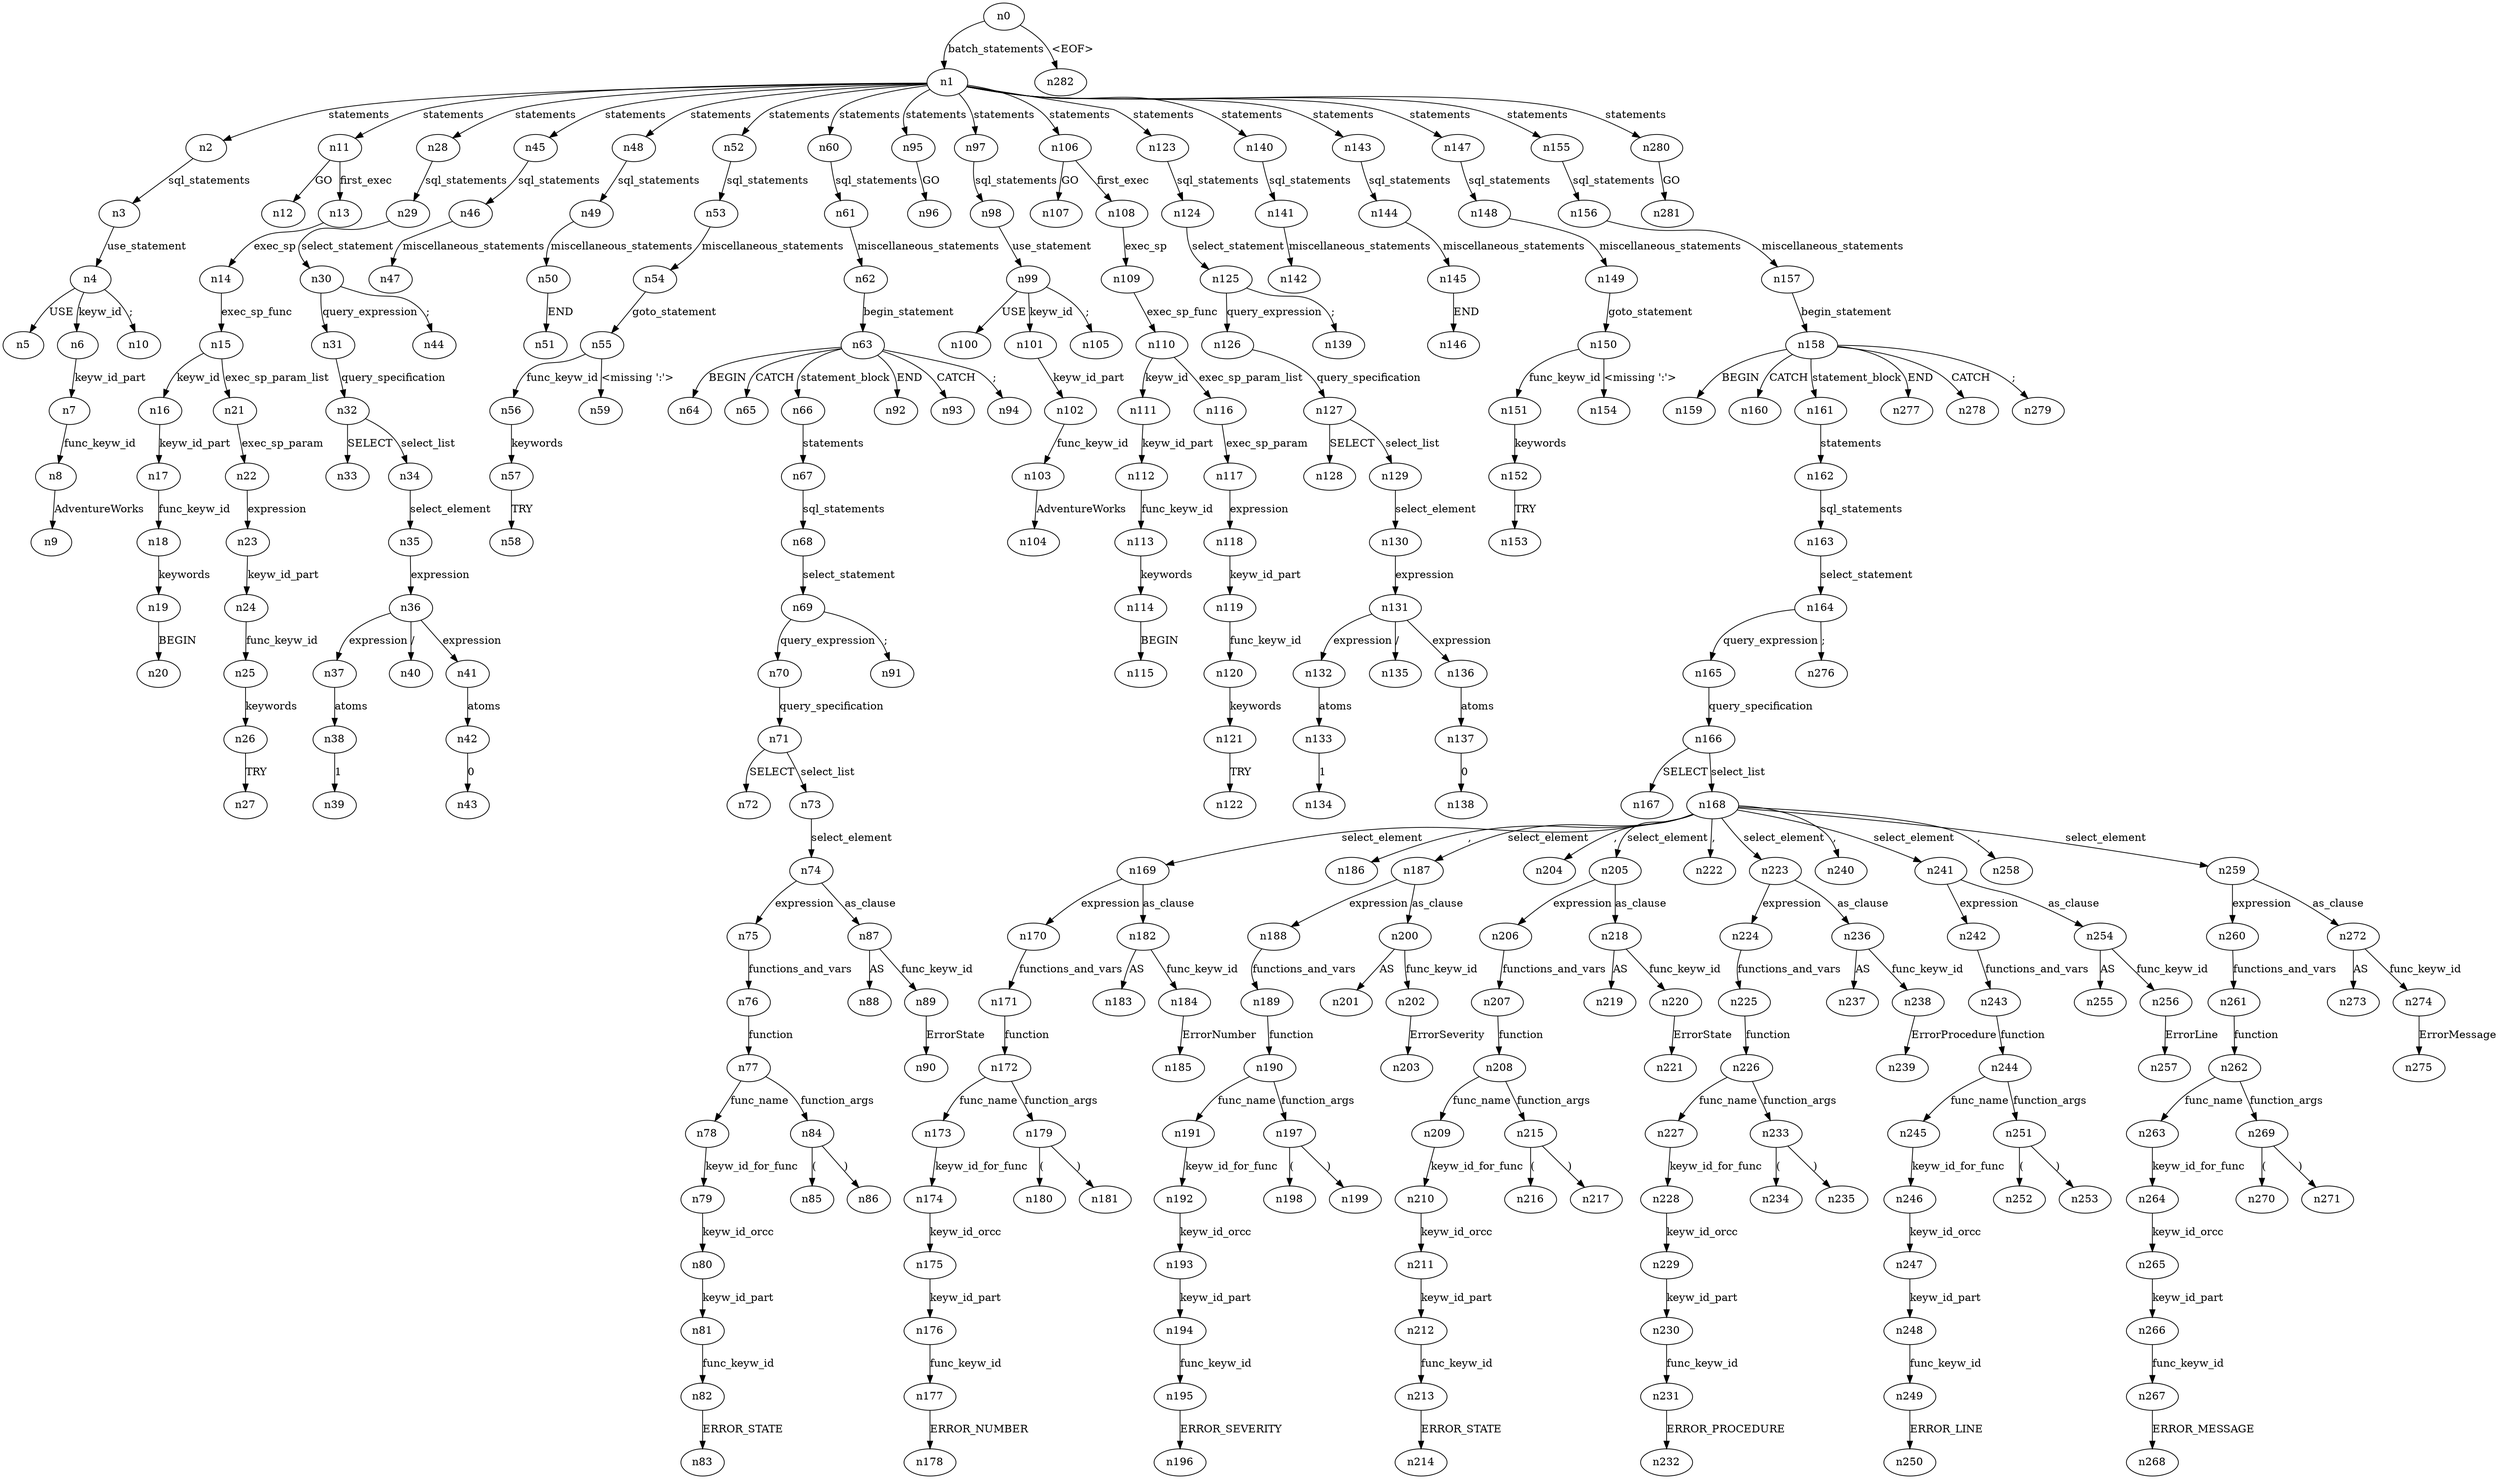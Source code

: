 digraph ParseTree {
  n0 -> n1 [label="batch_statements"];
  n1 -> n2 [label="statements"];
  n2 -> n3 [label="sql_statements"];
  n3 -> n4 [label="use_statement"];
  n4 -> n5 [label="USE"];
  n4 -> n6 [label="keyw_id"];
  n6 -> n7 [label="keyw_id_part"];
  n7 -> n8 [label="func_keyw_id"];
  n8 -> n9 [label="AdventureWorks"];
  n4 -> n10 [label=";"];
  n1 -> n11 [label="statements"];
  n11 -> n12 [label="GO"];
  n11 -> n13 [label="first_exec"];
  n13 -> n14 [label="exec_sp"];
  n14 -> n15 [label="exec_sp_func"];
  n15 -> n16 [label="keyw_id"];
  n16 -> n17 [label="keyw_id_part"];
  n17 -> n18 [label="func_keyw_id"];
  n18 -> n19 [label="keywords"];
  n19 -> n20 [label="BEGIN"];
  n15 -> n21 [label="exec_sp_param_list"];
  n21 -> n22 [label="exec_sp_param"];
  n22 -> n23 [label="expression"];
  n23 -> n24 [label="keyw_id_part"];
  n24 -> n25 [label="func_keyw_id"];
  n25 -> n26 [label="keywords"];
  n26 -> n27 [label="TRY"];
  n1 -> n28 [label="statements"];
  n28 -> n29 [label="sql_statements"];
  n29 -> n30 [label="select_statement"];
  n30 -> n31 [label="query_expression"];
  n31 -> n32 [label="query_specification"];
  n32 -> n33 [label="SELECT"];
  n32 -> n34 [label="select_list"];
  n34 -> n35 [label="select_element"];
  n35 -> n36 [label="expression"];
  n36 -> n37 [label="expression"];
  n37 -> n38 [label="atoms"];
  n38 -> n39 [label="1"];
  n36 -> n40 [label="/"];
  n36 -> n41 [label="expression"];
  n41 -> n42 [label="atoms"];
  n42 -> n43 [label="0"];
  n30 -> n44 [label=";"];
  n1 -> n45 [label="statements"];
  n45 -> n46 [label="sql_statements"];
  n46 -> n47 [label="miscellaneous_statements"];
  n1 -> n48 [label="statements"];
  n48 -> n49 [label="sql_statements"];
  n49 -> n50 [label="miscellaneous_statements"];
  n50 -> n51 [label="END"];
  n1 -> n52 [label="statements"];
  n52 -> n53 [label="sql_statements"];
  n53 -> n54 [label="miscellaneous_statements"];
  n54 -> n55 [label="goto_statement"];
  n55 -> n56 [label="func_keyw_id"];
  n56 -> n57 [label="keywords"];
  n57 -> n58 [label="TRY"];
  n55 -> n59 [label="<missing ':'>"];
  n1 -> n60 [label="statements"];
  n60 -> n61 [label="sql_statements"];
  n61 -> n62 [label="miscellaneous_statements"];
  n62 -> n63 [label="begin_statement"];
  n63 -> n64 [label="BEGIN"];
  n63 -> n65 [label="CATCH"];
  n63 -> n66 [label="statement_block"];
  n66 -> n67 [label="statements"];
  n67 -> n68 [label="sql_statements"];
  n68 -> n69 [label="select_statement"];
  n69 -> n70 [label="query_expression"];
  n70 -> n71 [label="query_specification"];
  n71 -> n72 [label="SELECT"];
  n71 -> n73 [label="select_list"];
  n73 -> n74 [label="select_element"];
  n74 -> n75 [label="expression"];
  n75 -> n76 [label="functions_and_vars"];
  n76 -> n77 [label="function"];
  n77 -> n78 [label="func_name"];
  n78 -> n79 [label="keyw_id_for_func"];
  n79 -> n80 [label="keyw_id_orcc"];
  n80 -> n81 [label="keyw_id_part"];
  n81 -> n82 [label="func_keyw_id"];
  n82 -> n83 [label="ERROR_STATE"];
  n77 -> n84 [label="function_args"];
  n84 -> n85 [label="("];
  n84 -> n86 [label=")"];
  n74 -> n87 [label="as_clause"];
  n87 -> n88 [label="AS"];
  n87 -> n89 [label="func_keyw_id"];
  n89 -> n90 [label="ErrorState"];
  n69 -> n91 [label=";"];
  n63 -> n92 [label="END"];
  n63 -> n93 [label="CATCH"];
  n63 -> n94 [label=";"];
  n1 -> n95 [label="statements"];
  n95 -> n96 [label="GO"];
  n1 -> n97 [label="statements"];
  n97 -> n98 [label="sql_statements"];
  n98 -> n99 [label="use_statement"];
  n99 -> n100 [label="USE"];
  n99 -> n101 [label="keyw_id"];
  n101 -> n102 [label="keyw_id_part"];
  n102 -> n103 [label="func_keyw_id"];
  n103 -> n104 [label="AdventureWorks"];
  n99 -> n105 [label=";"];
  n1 -> n106 [label="statements"];
  n106 -> n107 [label="GO"];
  n106 -> n108 [label="first_exec"];
  n108 -> n109 [label="exec_sp"];
  n109 -> n110 [label="exec_sp_func"];
  n110 -> n111 [label="keyw_id"];
  n111 -> n112 [label="keyw_id_part"];
  n112 -> n113 [label="func_keyw_id"];
  n113 -> n114 [label="keywords"];
  n114 -> n115 [label="BEGIN"];
  n110 -> n116 [label="exec_sp_param_list"];
  n116 -> n117 [label="exec_sp_param"];
  n117 -> n118 [label="expression"];
  n118 -> n119 [label="keyw_id_part"];
  n119 -> n120 [label="func_keyw_id"];
  n120 -> n121 [label="keywords"];
  n121 -> n122 [label="TRY"];
  n1 -> n123 [label="statements"];
  n123 -> n124 [label="sql_statements"];
  n124 -> n125 [label="select_statement"];
  n125 -> n126 [label="query_expression"];
  n126 -> n127 [label="query_specification"];
  n127 -> n128 [label="SELECT"];
  n127 -> n129 [label="select_list"];
  n129 -> n130 [label="select_element"];
  n130 -> n131 [label="expression"];
  n131 -> n132 [label="expression"];
  n132 -> n133 [label="atoms"];
  n133 -> n134 [label="1"];
  n131 -> n135 [label="/"];
  n131 -> n136 [label="expression"];
  n136 -> n137 [label="atoms"];
  n137 -> n138 [label="0"];
  n125 -> n139 [label=";"];
  n1 -> n140 [label="statements"];
  n140 -> n141 [label="sql_statements"];
  n141 -> n142 [label="miscellaneous_statements"];
  n1 -> n143 [label="statements"];
  n143 -> n144 [label="sql_statements"];
  n144 -> n145 [label="miscellaneous_statements"];
  n145 -> n146 [label="END"];
  n1 -> n147 [label="statements"];
  n147 -> n148 [label="sql_statements"];
  n148 -> n149 [label="miscellaneous_statements"];
  n149 -> n150 [label="goto_statement"];
  n150 -> n151 [label="func_keyw_id"];
  n151 -> n152 [label="keywords"];
  n152 -> n153 [label="TRY"];
  n150 -> n154 [label="<missing ':'>"];
  n1 -> n155 [label="statements"];
  n155 -> n156 [label="sql_statements"];
  n156 -> n157 [label="miscellaneous_statements"];
  n157 -> n158 [label="begin_statement"];
  n158 -> n159 [label="BEGIN"];
  n158 -> n160 [label="CATCH"];
  n158 -> n161 [label="statement_block"];
  n161 -> n162 [label="statements"];
  n162 -> n163 [label="sql_statements"];
  n163 -> n164 [label="select_statement"];
  n164 -> n165 [label="query_expression"];
  n165 -> n166 [label="query_specification"];
  n166 -> n167 [label="SELECT"];
  n166 -> n168 [label="select_list"];
  n168 -> n169 [label="select_element"];
  n169 -> n170 [label="expression"];
  n170 -> n171 [label="functions_and_vars"];
  n171 -> n172 [label="function"];
  n172 -> n173 [label="func_name"];
  n173 -> n174 [label="keyw_id_for_func"];
  n174 -> n175 [label="keyw_id_orcc"];
  n175 -> n176 [label="keyw_id_part"];
  n176 -> n177 [label="func_keyw_id"];
  n177 -> n178 [label="ERROR_NUMBER"];
  n172 -> n179 [label="function_args"];
  n179 -> n180 [label="("];
  n179 -> n181 [label=")"];
  n169 -> n182 [label="as_clause"];
  n182 -> n183 [label="AS"];
  n182 -> n184 [label="func_keyw_id"];
  n184 -> n185 [label="ErrorNumber"];
  n168 -> n186 [label=","];
  n168 -> n187 [label="select_element"];
  n187 -> n188 [label="expression"];
  n188 -> n189 [label="functions_and_vars"];
  n189 -> n190 [label="function"];
  n190 -> n191 [label="func_name"];
  n191 -> n192 [label="keyw_id_for_func"];
  n192 -> n193 [label="keyw_id_orcc"];
  n193 -> n194 [label="keyw_id_part"];
  n194 -> n195 [label="func_keyw_id"];
  n195 -> n196 [label="ERROR_SEVERITY"];
  n190 -> n197 [label="function_args"];
  n197 -> n198 [label="("];
  n197 -> n199 [label=")"];
  n187 -> n200 [label="as_clause"];
  n200 -> n201 [label="AS"];
  n200 -> n202 [label="func_keyw_id"];
  n202 -> n203 [label="ErrorSeverity"];
  n168 -> n204 [label=","];
  n168 -> n205 [label="select_element"];
  n205 -> n206 [label="expression"];
  n206 -> n207 [label="functions_and_vars"];
  n207 -> n208 [label="function"];
  n208 -> n209 [label="func_name"];
  n209 -> n210 [label="keyw_id_for_func"];
  n210 -> n211 [label="keyw_id_orcc"];
  n211 -> n212 [label="keyw_id_part"];
  n212 -> n213 [label="func_keyw_id"];
  n213 -> n214 [label="ERROR_STATE"];
  n208 -> n215 [label="function_args"];
  n215 -> n216 [label="("];
  n215 -> n217 [label=")"];
  n205 -> n218 [label="as_clause"];
  n218 -> n219 [label="AS"];
  n218 -> n220 [label="func_keyw_id"];
  n220 -> n221 [label="ErrorState"];
  n168 -> n222 [label=","];
  n168 -> n223 [label="select_element"];
  n223 -> n224 [label="expression"];
  n224 -> n225 [label="functions_and_vars"];
  n225 -> n226 [label="function"];
  n226 -> n227 [label="func_name"];
  n227 -> n228 [label="keyw_id_for_func"];
  n228 -> n229 [label="keyw_id_orcc"];
  n229 -> n230 [label="keyw_id_part"];
  n230 -> n231 [label="func_keyw_id"];
  n231 -> n232 [label="ERROR_PROCEDURE"];
  n226 -> n233 [label="function_args"];
  n233 -> n234 [label="("];
  n233 -> n235 [label=")"];
  n223 -> n236 [label="as_clause"];
  n236 -> n237 [label="AS"];
  n236 -> n238 [label="func_keyw_id"];
  n238 -> n239 [label="ErrorProcedure"];
  n168 -> n240 [label=","];
  n168 -> n241 [label="select_element"];
  n241 -> n242 [label="expression"];
  n242 -> n243 [label="functions_and_vars"];
  n243 -> n244 [label="function"];
  n244 -> n245 [label="func_name"];
  n245 -> n246 [label="keyw_id_for_func"];
  n246 -> n247 [label="keyw_id_orcc"];
  n247 -> n248 [label="keyw_id_part"];
  n248 -> n249 [label="func_keyw_id"];
  n249 -> n250 [label="ERROR_LINE"];
  n244 -> n251 [label="function_args"];
  n251 -> n252 [label="("];
  n251 -> n253 [label=")"];
  n241 -> n254 [label="as_clause"];
  n254 -> n255 [label="AS"];
  n254 -> n256 [label="func_keyw_id"];
  n256 -> n257 [label="ErrorLine"];
  n168 -> n258 [label=","];
  n168 -> n259 [label="select_element"];
  n259 -> n260 [label="expression"];
  n260 -> n261 [label="functions_and_vars"];
  n261 -> n262 [label="function"];
  n262 -> n263 [label="func_name"];
  n263 -> n264 [label="keyw_id_for_func"];
  n264 -> n265 [label="keyw_id_orcc"];
  n265 -> n266 [label="keyw_id_part"];
  n266 -> n267 [label="func_keyw_id"];
  n267 -> n268 [label="ERROR_MESSAGE"];
  n262 -> n269 [label="function_args"];
  n269 -> n270 [label="("];
  n269 -> n271 [label=")"];
  n259 -> n272 [label="as_clause"];
  n272 -> n273 [label="AS"];
  n272 -> n274 [label="func_keyw_id"];
  n274 -> n275 [label="ErrorMessage"];
  n164 -> n276 [label=";"];
  n158 -> n277 [label="END"];
  n158 -> n278 [label="CATCH"];
  n158 -> n279 [label=";"];
  n1 -> n280 [label="statements"];
  n280 -> n281 [label="GO"];
  n0 -> n282 [label="<EOF>"];
}